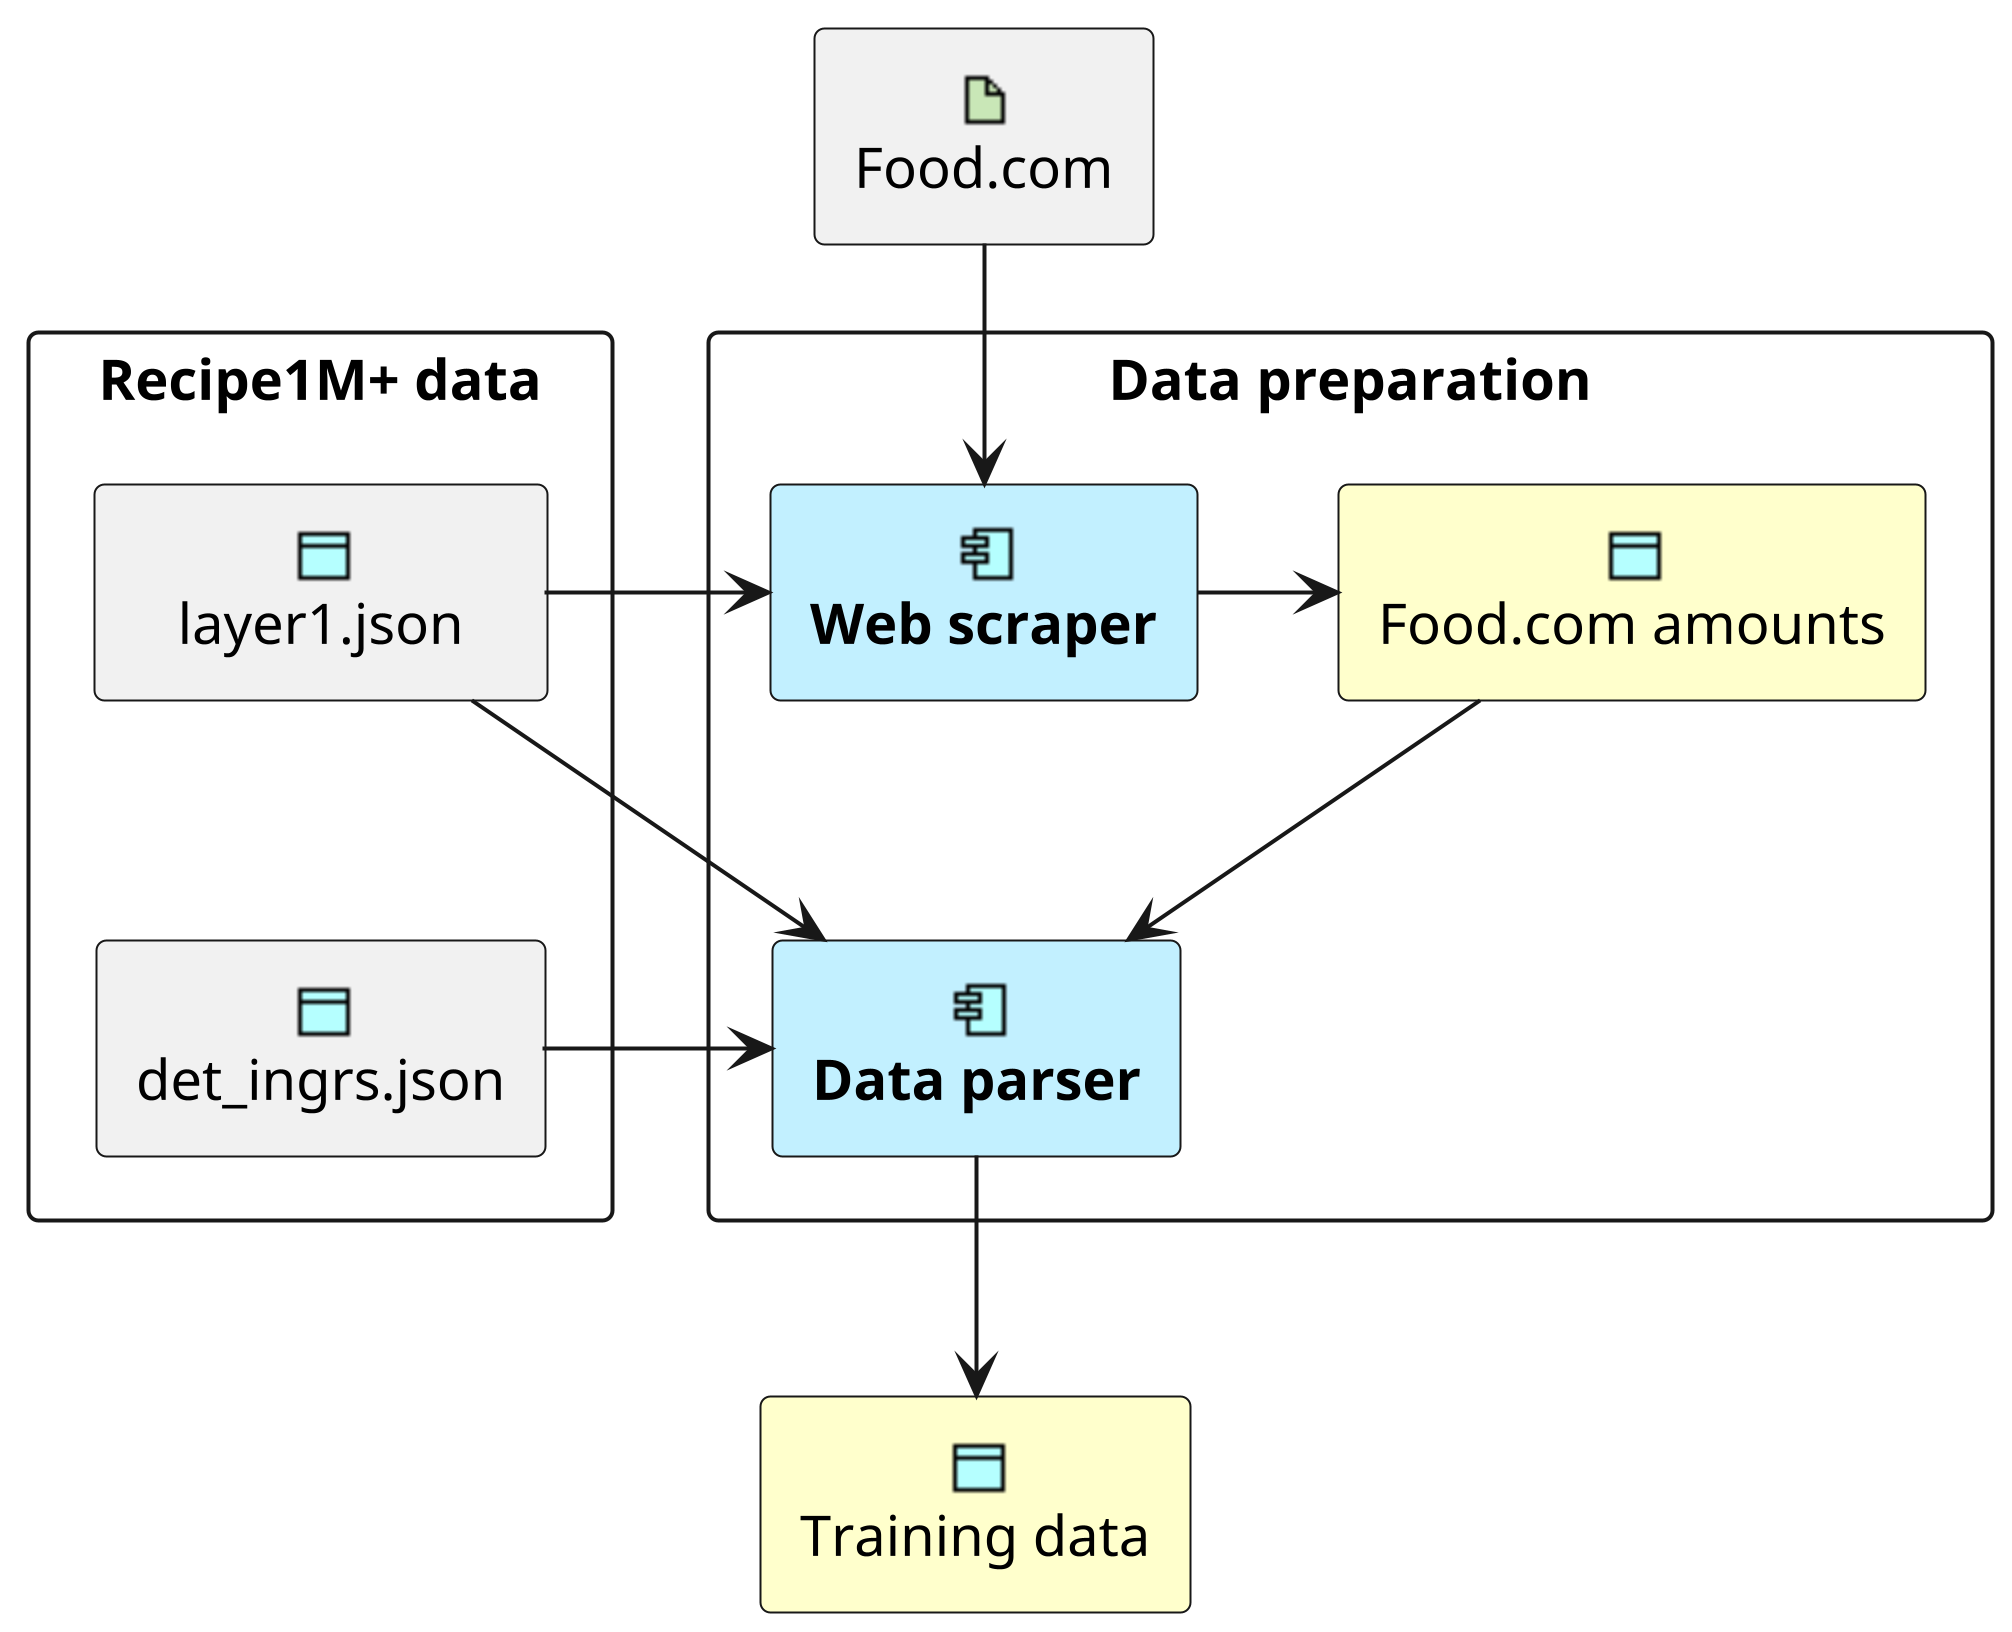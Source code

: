 @startuml parsing-architecture
scale 1000
' Diagram style
skinparam DefaultTextAlignment center

sprite $Object jar:archimate/application-data-object
sprite $Component jar:archimate/application-component
sprite $Web jar:archimate/technology-artifact

' Components
rectangle "Food.com"  as web <<$Web>>

rectangle "Recipe1M+ data" {
    rectangle "det_ingrs.json"  as ingrs <<$Object>>
    rectangle "   layer1.json   "  as layer1 <<$Object>>
}
rectangle "Data preparation" {
    rectangle "**Web scraper**" as scraper <<$Component>>#APPLICATION
    rectangle "Food.com amounts" as amounts <<$Object>>#BUSINESS
    rectangle "**Data parser**" as parser <<$Component>>#APPLICATION
}

rectangle "Training data" as data <<$Object>>#BUSINESS

' Connections
web --> scraper
layer1 -right-> scraper
layer1 -right-> parser
ingrs -right-> parser

scraper -right-> amounts
amounts --> parser
parser --> data

' Structure
layer1 -[hidden]down-> ingrs

@enduml
